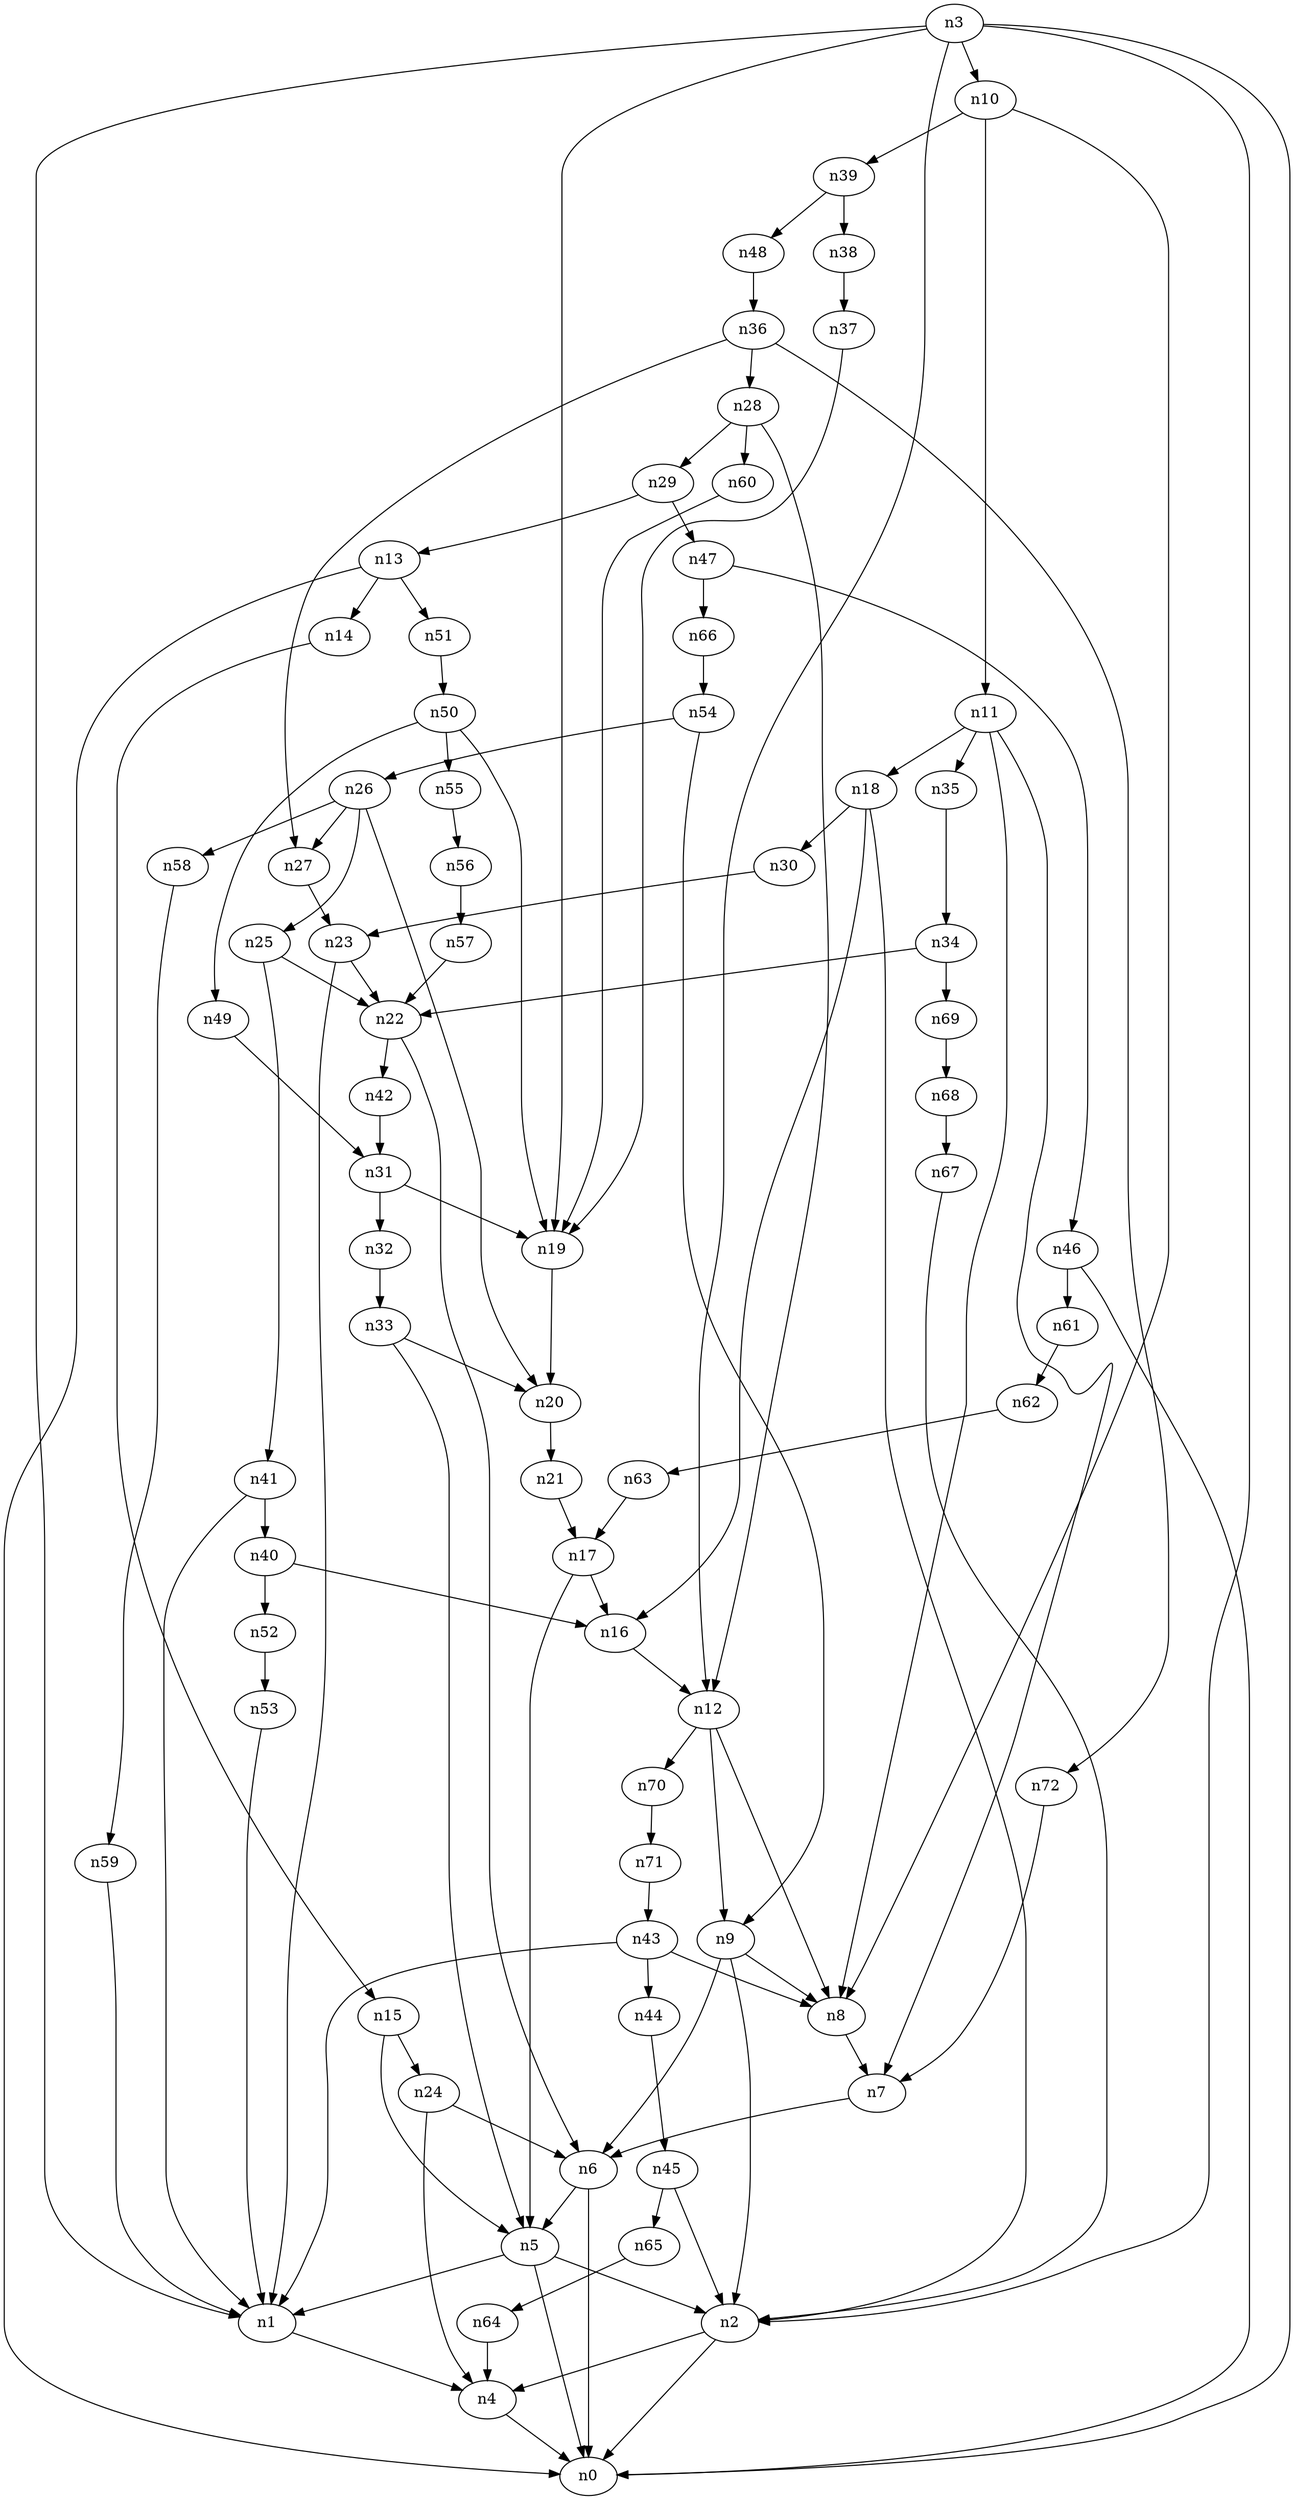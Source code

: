 digraph G {
	n1 -> n4	 [_graphml_id=e4];
	n2 -> n0	 [_graphml_id=e11];
	n2 -> n4	 [_graphml_id=e7];
	n3 -> n0	 [_graphml_id=e0];
	n3 -> n1	 [_graphml_id=e3];
	n3 -> n2	 [_graphml_id=e6];
	n3 -> n10	 [_graphml_id=e31];
	n3 -> n12	 [_graphml_id=e19];
	n3 -> n19	 [_graphml_id=e32];
	n4 -> n0	 [_graphml_id=e1];
	n5 -> n0	 [_graphml_id=e2];
	n5 -> n1	 [_graphml_id=e5];
	n5 -> n2	 [_graphml_id=e8];
	n6 -> n0	 [_graphml_id=e10];
	n6 -> n5	 [_graphml_id=e9];
	n7 -> n6	 [_graphml_id=e12];
	n8 -> n7	 [_graphml_id=e13];
	n9 -> n2	 [_graphml_id=e15];
	n9 -> n6	 [_graphml_id=e52];
	n9 -> n8	 [_graphml_id=e14];
	n10 -> n8	 [_graphml_id=e16];
	n10 -> n11	 [_graphml_id=e17];
	n10 -> n39	 [_graphml_id=e66];
	n11 -> n7	 [_graphml_id=e18];
	n11 -> n8	 [_graphml_id=e21];
	n11 -> n18	 [_graphml_id=e29];
	n11 -> n35	 [_graphml_id=e59];
	n12 -> n8	 [_graphml_id=e20];
	n12 -> n9	 [_graphml_id=e62];
	n12 -> n70	 [_graphml_id=e117];
	n13 -> n0	 [_graphml_id=e22];
	n13 -> n14	 [_graphml_id=e23];
	n13 -> n51	 [_graphml_id=e86];
	n14 -> n15	 [_graphml_id=e24];
	n15 -> n5	 [_graphml_id=e25];
	n15 -> n24	 [_graphml_id=e39];
	n16 -> n12	 [_graphml_id=e26];
	n17 -> n5	 [_graphml_id=e28];
	n17 -> n16	 [_graphml_id=e27];
	n18 -> n2	 [_graphml_id=e82];
	n18 -> n16	 [_graphml_id=e30];
	n18 -> n30	 [_graphml_id=e50];
	n19 -> n20	 [_graphml_id=e33];
	n20 -> n21	 [_graphml_id=e34];
	n21 -> n17	 [_graphml_id=e35];
	n22 -> n6	 [_graphml_id=e36];
	n22 -> n42	 [_graphml_id=e71];
	n23 -> n1	 [_graphml_id=e38];
	n23 -> n22	 [_graphml_id=e37];
	n24 -> n4	 [_graphml_id=e40];
	n24 -> n6	 [_graphml_id=e41];
	n25 -> n22	 [_graphml_id=e42];
	n25 -> n41	 [_graphml_id=e69];
	n26 -> n20	 [_graphml_id=e51];
	n26 -> n25	 [_graphml_id=e43];
	n26 -> n27	 [_graphml_id=e44];
	n26 -> n58	 [_graphml_id=e97];
	n27 -> n23	 [_graphml_id=e45];
	n28 -> n12	 [_graphml_id=e46];
	n28 -> n29	 [_graphml_id=e47];
	n28 -> n60	 [_graphml_id=e101];
	n29 -> n13	 [_graphml_id=e48];
	n29 -> n47	 [_graphml_id=e79];
	n30 -> n23	 [_graphml_id=e49];
	n31 -> n19	 [_graphml_id=e53];
	n31 -> n32	 [_graphml_id=e54];
	n32 -> n33	 [_graphml_id=e55];
	n33 -> n5	 [_graphml_id=e72];
	n33 -> n20	 [_graphml_id=e56];
	n34 -> n22	 [_graphml_id=e57];
	n34 -> n69	 [_graphml_id=e116];
	n35 -> n34	 [_graphml_id=e58];
	n36 -> n27	 [_graphml_id=e60];
	n36 -> n28	 [_graphml_id=e61];
	n36 -> n72	 [_graphml_id=e121];
	n37 -> n19	 [_graphml_id=e63];
	n38 -> n37	 [_graphml_id=e64];
	n39 -> n38	 [_graphml_id=e65];
	n39 -> n48	 [_graphml_id=e80];
	n40 -> n16	 [_graphml_id=e67];
	n40 -> n52	 [_graphml_id=e87];
	n41 -> n1	 [_graphml_id=e102];
	n41 -> n40	 [_graphml_id=e68];
	n42 -> n31	 [_graphml_id=e70];
	n43 -> n1	 [_graphml_id=e73];
	n43 -> n8	 [_graphml_id=e92];
	n43 -> n44	 [_graphml_id=e74];
	n44 -> n45	 [_graphml_id=e75];
	n45 -> n2	 [_graphml_id=e76];
	n45 -> n65	 [_graphml_id=e109];
	n46 -> n0	 [_graphml_id=e77];
	n46 -> n61	 [_graphml_id=e103];
	n47 -> n46	 [_graphml_id=e78];
	n47 -> n66	 [_graphml_id=e110];
	n48 -> n36	 [_graphml_id=e81];
	n49 -> n31	 [_graphml_id=e83];
	n50 -> n19	 [_graphml_id=e112];
	n50 -> n49	 [_graphml_id=e84];
	n50 -> n55	 [_graphml_id=e93];
	n51 -> n50	 [_graphml_id=e85];
	n52 -> n53	 [_graphml_id=e88];
	n53 -> n1	 [_graphml_id=e89];
	n54 -> n9	 [_graphml_id=e90];
	n54 -> n26	 [_graphml_id=e91];
	n55 -> n56	 [_graphml_id=e94];
	n56 -> n57	 [_graphml_id=e95];
	n57 -> n22	 [_graphml_id=e96];
	n58 -> n59	 [_graphml_id=e98];
	n59 -> n1	 [_graphml_id=e99];
	n60 -> n19	 [_graphml_id=e100];
	n61 -> n62	 [_graphml_id=e104];
	n62 -> n63	 [_graphml_id=e105];
	n63 -> n17	 [_graphml_id=e106];
	n64 -> n4	 [_graphml_id=e107];
	n65 -> n64	 [_graphml_id=e108];
	n66 -> n54	 [_graphml_id=e111];
	n67 -> n2	 [_graphml_id=e113];
	n68 -> n67	 [_graphml_id=e114];
	n69 -> n68	 [_graphml_id=e115];
	n70 -> n71	 [_graphml_id=e118];
	n71 -> n43	 [_graphml_id=e119];
	n72 -> n7	 [_graphml_id=e120];
}
